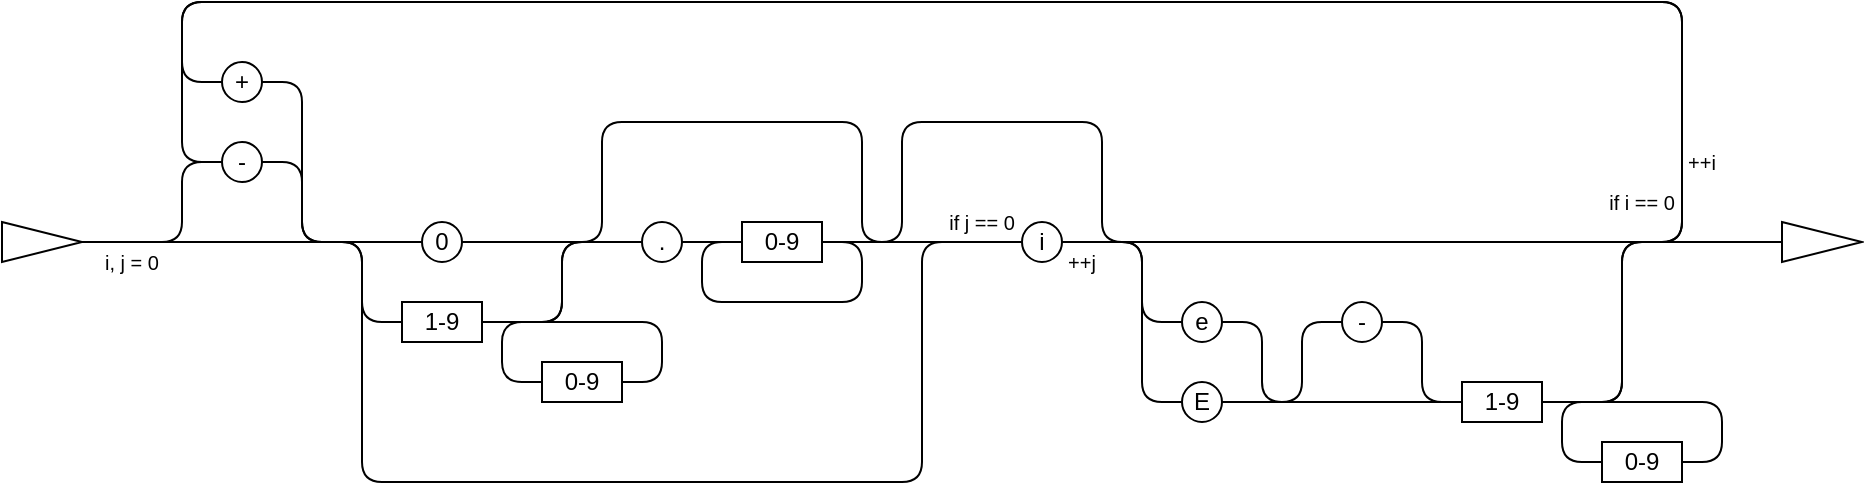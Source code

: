 <mxfile version="13.1.14" type="device"><diagram id="cxjlSDQT59lPug2cu2la" name="Page-1"><mxGraphModel dx="2048" dy="1955" grid="1" gridSize="10" guides="0" tooltips="1" connect="1" arrows="1" fold="1" page="1" pageScale="1" pageWidth="827" pageHeight="1169" math="0" shadow="0"><root><mxCell id="0"/><mxCell id="1" parent="0"/><mxCell id="A0cRFbx11KRi6quCACkU-6" value="" style="endArrow=none;html=1;entryX=0;entryY=0.5;entryDx=0;entryDy=0;" edge="1" parent="1" target="A0cRFbx11KRi6quCACkU-36"><mxGeometry width="50" height="50" relative="1" as="geometry"><mxPoint x="40" y="80" as="sourcePoint"/><mxPoint x="160" y="80" as="targetPoint"/></mxGeometry></mxCell><mxCell id="A0cRFbx11KRi6quCACkU-10" value="-" style="ellipse;whiteSpace=wrap;html=1;aspect=fixed;" vertex="1" parent="1"><mxGeometry x="70" y="30" width="20" height="20" as="geometry"/></mxCell><mxCell id="A0cRFbx11KRi6quCACkU-17" value="1-9" style="rounded=0;whiteSpace=wrap;html=1;" vertex="1" parent="1"><mxGeometry x="160" y="110" width="40" height="20" as="geometry"/></mxCell><mxCell id="A0cRFbx11KRi6quCACkU-18" value="" style="endArrow=none;html=1;exitX=0;exitY=0.5;exitDx=0;exitDy=0;entryX=1;entryY=0.5;entryDx=0;entryDy=0;" edge="1" parent="1" source="A0cRFbx11KRi6quCACkU-10" target="A0cRFbx11KRi6quCACkU-73"><mxGeometry width="50" height="50" relative="1" as="geometry"><mxPoint x="120" y="170" as="sourcePoint"/><mxPoint x="20" y="90" as="targetPoint"/><Array as="points"><mxPoint x="50" y="40"/><mxPoint x="50" y="80"/></Array></mxGeometry></mxCell><mxCell id="A0cRFbx11KRi6quCACkU-25" value="" style="endArrow=none;html=1;exitX=1;exitY=0.5;exitDx=0;exitDy=0;entryX=0;entryY=0.5;entryDx=0;entryDy=0;" edge="1" parent="1" source="A0cRFbx11KRi6quCACkU-10" target="A0cRFbx11KRi6quCACkU-36"><mxGeometry width="50" height="50" relative="1" as="geometry"><mxPoint x="200" y="160" as="sourcePoint"/><mxPoint x="130" y="80" as="targetPoint"/><Array as="points"><mxPoint x="110" y="40"/><mxPoint x="110" y="80"/></Array></mxGeometry></mxCell><mxCell id="A0cRFbx11KRi6quCACkU-27" value="" style="endArrow=none;html=1;exitX=0;exitY=0.5;exitDx=0;exitDy=0;entryX=1;entryY=0.5;entryDx=0;entryDy=0;" edge="1" parent="1" source="A0cRFbx11KRi6quCACkU-17" target="A0cRFbx11KRi6quCACkU-73"><mxGeometry width="50" height="50" relative="1" as="geometry"><mxPoint x="200" y="140" as="sourcePoint"/><mxPoint x="-10" y="100" as="targetPoint"/><Array as="points"><mxPoint x="140" y="120"/><mxPoint x="140" y="80"/></Array></mxGeometry></mxCell><mxCell id="A0cRFbx11KRi6quCACkU-29" value="" style="endArrow=none;html=1;exitX=1;exitY=0.5;exitDx=0;exitDy=0;entryX=0;entryY=0.5;entryDx=0;entryDy=0;" edge="1" parent="1" source="A0cRFbx11KRi6quCACkU-17" target="A0cRFbx11KRi6quCACkU-40"><mxGeometry width="50" height="50" relative="1" as="geometry"><mxPoint x="260" y="120" as="sourcePoint"/><mxPoint x="260" y="80" as="targetPoint"/><Array as="points"><mxPoint x="240" y="120"/><mxPoint x="240" y="80"/></Array></mxGeometry></mxCell><mxCell id="A0cRFbx11KRi6quCACkU-30" value="0-9" style="rounded=0;whiteSpace=wrap;html=1;" vertex="1" parent="1"><mxGeometry x="230" y="140" width="40" height="20" as="geometry"/></mxCell><mxCell id="A0cRFbx11KRi6quCACkU-31" value="" style="endArrow=none;html=1;exitX=1;exitY=0.5;exitDx=0;exitDy=0;entryX=1;entryY=0.5;entryDx=0;entryDy=0;" edge="1" parent="1" source="A0cRFbx11KRi6quCACkU-17" target="A0cRFbx11KRi6quCACkU-30"><mxGeometry width="50" height="50" relative="1" as="geometry"><mxPoint x="260" y="130" as="sourcePoint"/><mxPoint x="310" y="90" as="targetPoint"/><Array as="points"><mxPoint x="290" y="120"/><mxPoint x="290" y="150"/></Array></mxGeometry></mxCell><mxCell id="A0cRFbx11KRi6quCACkU-32" value="" style="endArrow=none;html=1;exitX=0;exitY=0.5;exitDx=0;exitDy=0;entryX=0;entryY=0.5;entryDx=0;entryDy=0;" edge="1" parent="1" source="A0cRFbx11KRi6quCACkU-30" target="A0cRFbx11KRi6quCACkU-40"><mxGeometry width="50" height="50" relative="1" as="geometry"><mxPoint x="210" y="130.0" as="sourcePoint"/><mxPoint x="260" y="80" as="targetPoint"/><Array as="points"><mxPoint x="210" y="150"/><mxPoint x="210" y="120"/><mxPoint x="240" y="120"/><mxPoint x="240" y="80"/></Array></mxGeometry></mxCell><mxCell id="A0cRFbx11KRi6quCACkU-36" value="0" style="ellipse;whiteSpace=wrap;html=1;aspect=fixed;" vertex="1" parent="1"><mxGeometry x="170" y="70" width="20" height="20" as="geometry"/></mxCell><mxCell id="A0cRFbx11KRi6quCACkU-39" value="" style="endArrow=none;html=1;exitX=1;exitY=0.5;exitDx=0;exitDy=0;entryX=0;entryY=0.5;entryDx=0;entryDy=0;" edge="1" parent="1" source="A0cRFbx11KRi6quCACkU-36" target="A0cRFbx11KRi6quCACkU-40"><mxGeometry width="50" height="50" relative="1" as="geometry"><mxPoint x="180" y="40" as="sourcePoint"/><mxPoint x="380" y="50" as="targetPoint"/></mxGeometry></mxCell><mxCell id="A0cRFbx11KRi6quCACkU-40" value="." style="ellipse;whiteSpace=wrap;html=1;aspect=fixed;" vertex="1" parent="1"><mxGeometry x="280" y="70" width="20" height="20" as="geometry"/></mxCell><mxCell id="A0cRFbx11KRi6quCACkU-44" value="0-9" style="rounded=0;whiteSpace=wrap;html=1;" vertex="1" parent="1"><mxGeometry x="330" y="70" width="40" height="20" as="geometry"/></mxCell><mxCell id="A0cRFbx11KRi6quCACkU-46" value="" style="endArrow=none;html=1;exitX=1;exitY=0.5;exitDx=0;exitDy=0;entryX=0;entryY=0.5;entryDx=0;entryDy=0;" edge="1" parent="1" source="A0cRFbx11KRi6quCACkU-40" target="A0cRFbx11KRi6quCACkU-44"><mxGeometry width="50" height="50" relative="1" as="geometry"><mxPoint x="280" y="80" as="sourcePoint"/><mxPoint x="460" y="90" as="targetPoint"/><Array as="points"/></mxGeometry></mxCell><mxCell id="A0cRFbx11KRi6quCACkU-48" value="" style="endArrow=none;html=1;exitX=1;exitY=0.5;exitDx=0;exitDy=0;entryX=0;entryY=0.5;entryDx=0;entryDy=0;" edge="1" parent="1" source="A0cRFbx11KRi6quCACkU-36" target="A0cRFbx11KRi6quCACkU-87"><mxGeometry width="50" height="50" relative="1" as="geometry"><mxPoint x="210" y="60" as="sourcePoint"/><mxPoint x="500" y="80" as="targetPoint"/><Array as="points"><mxPoint x="260" y="80"/><mxPoint x="260" y="20"/><mxPoint x="390" y="20"/><mxPoint x="390" y="80"/><mxPoint x="420" y="80"/></Array></mxGeometry></mxCell><mxCell id="A0cRFbx11KRi6quCACkU-50" value="" style="endArrow=none;html=1;entryX=1;entryY=0.5;entryDx=0;entryDy=0;exitX=0;exitY=0.5;exitDx=0;exitDy=0;" edge="1" parent="1" source="A0cRFbx11KRi6quCACkU-44" target="A0cRFbx11KRi6quCACkU-44"><mxGeometry width="50" height="50" relative="1" as="geometry"><mxPoint x="330" y="100" as="sourcePoint"/><mxPoint x="380" y="50" as="targetPoint"/><Array as="points"><mxPoint x="310" y="80"/><mxPoint x="310" y="110"/><mxPoint x="350" y="110"/><mxPoint x="390" y="110"/><mxPoint x="390" y="80"/></Array></mxGeometry></mxCell><mxCell id="A0cRFbx11KRi6quCACkU-55" value="" style="endArrow=none;html=1;exitX=1;exitY=0.5;exitDx=0;exitDy=0;entryX=0;entryY=0.5;entryDx=0;entryDy=0;" edge="1" parent="1" source="A0cRFbx11KRi6quCACkU-44" target="A0cRFbx11KRi6quCACkU-79"><mxGeometry width="50" height="50" relative="1" as="geometry"><mxPoint x="360" y="80" as="sourcePoint"/><mxPoint x="520" y="60" as="targetPoint"/><Array as="points"><mxPoint x="410" y="80"/><mxPoint x="410" y="20"/><mxPoint x="510" y="20"/><mxPoint x="510" y="80"/></Array></mxGeometry></mxCell><mxCell id="A0cRFbx11KRi6quCACkU-57" value="" style="endArrow=none;html=1;entryX=0;entryY=0.5;entryDx=0;entryDy=0;exitX=1;exitY=0.5;exitDx=0;exitDy=0;" edge="1" parent="1" source="A0cRFbx11KRi6quCACkU-87" target="A0cRFbx11KRi6quCACkU-79"><mxGeometry width="50" height="50" relative="1" as="geometry"><mxPoint x="610" y="120" as="sourcePoint"/><mxPoint x="500" y="120" as="targetPoint"/><Array as="points"/></mxGeometry></mxCell><mxCell id="A0cRFbx11KRi6quCACkU-58" value="" style="endArrow=none;html=1;entryX=0;entryY=0.5;entryDx=0;entryDy=0;exitX=1;exitY=0.5;exitDx=0;exitDy=0;" edge="1" parent="1" source="A0cRFbx11KRi6quCACkU-87" target="A0cRFbx11KRi6quCACkU-75"><mxGeometry width="50" height="50" relative="1" as="geometry"><mxPoint x="570" y="10" as="sourcePoint"/><mxPoint x="500" y="80" as="targetPoint"/><Array as="points"><mxPoint x="800" y="80"/><mxPoint x="800" y="-40"/><mxPoint x="50" y="-40"/><mxPoint x="50"/></Array></mxGeometry></mxCell><mxCell id="A0cRFbx11KRi6quCACkU-65" value="" style="endArrow=none;html=1;entryX=0;entryY=0.5;entryDx=0;entryDy=0;exitX=1;exitY=0.5;exitDx=0;exitDy=0;" edge="1" parent="1" source="A0cRFbx11KRi6quCACkU-87" target="A0cRFbx11KRi6quCACkU-10"><mxGeometry width="50" height="50" relative="1" as="geometry"><mxPoint x="570" y="50" as="sourcePoint"/><mxPoint x="80" y="80" as="targetPoint"/><Array as="points"><mxPoint x="800" y="80"/><mxPoint x="800" y="-40"/><mxPoint x="50" y="-40"/><mxPoint x="50" y="40"/></Array></mxGeometry></mxCell><mxCell id="A0cRFbx11KRi6quCACkU-73" value="" style="triangle;whiteSpace=wrap;html=1;" vertex="1" parent="1"><mxGeometry x="-40" y="70" width="40" height="20" as="geometry"/></mxCell><mxCell id="A0cRFbx11KRi6quCACkU-75" value="+" style="ellipse;whiteSpace=wrap;html=1;aspect=fixed;" vertex="1" parent="1"><mxGeometry x="70" y="-10" width="20" height="20" as="geometry"/></mxCell><mxCell id="A0cRFbx11KRi6quCACkU-78" value="" style="endArrow=none;html=1;exitX=1;exitY=0.5;exitDx=0;exitDy=0;entryX=0;entryY=0.5;entryDx=0;entryDy=0;" edge="1" parent="1" source="A0cRFbx11KRi6quCACkU-75" target="A0cRFbx11KRi6quCACkU-36"><mxGeometry width="50" height="50" relative="1" as="geometry"><mxPoint x="180" y="20" as="sourcePoint"/><mxPoint x="230" y="-30" as="targetPoint"/><Array as="points"><mxPoint x="110"/><mxPoint x="110" y="80"/></Array></mxGeometry></mxCell><mxCell id="A0cRFbx11KRi6quCACkU-79" value="" style="triangle;whiteSpace=wrap;html=1;" vertex="1" parent="1"><mxGeometry x="850" y="70" width="40" height="20" as="geometry"/></mxCell><mxCell id="A0cRFbx11KRi6quCACkU-80" value="if i == 0" style="text;html=1;strokeColor=none;fillColor=none;align=center;verticalAlign=middle;whiteSpace=wrap;rounded=0;fontSize=10;" vertex="1" parent="1"><mxGeometry x="760" y="50" width="40" height="20" as="geometry"/></mxCell><mxCell id="A0cRFbx11KRi6quCACkU-81" value="++i" style="text;html=1;strokeColor=none;fillColor=none;align=center;verticalAlign=middle;whiteSpace=wrap;rounded=0;fontSize=10;" vertex="1" parent="1"><mxGeometry x="800" y="30" width="20" height="20" as="geometry"/></mxCell><mxCell id="A0cRFbx11KRi6quCACkU-82" value="if j == 0" style="text;html=1;strokeColor=none;fillColor=none;align=center;verticalAlign=middle;whiteSpace=wrap;rounded=0;fontSize=10;" vertex="1" parent="1"><mxGeometry x="430" y="60" width="40" height="20" as="geometry"/></mxCell><mxCell id="A0cRFbx11KRi6quCACkU-85" value="++j" style="text;html=1;strokeColor=none;fillColor=none;align=center;verticalAlign=middle;whiteSpace=wrap;rounded=0;fontSize=10;" vertex="1" parent="1"><mxGeometry x="490" y="80" width="20" height="20" as="geometry"/></mxCell><mxCell id="A0cRFbx11KRi6quCACkU-86" value="" style="endArrow=none;html=1;fontSize=10;exitX=1;exitY=0.5;exitDx=0;exitDy=0;entryX=0;entryY=0.5;entryDx=0;entryDy=0;" edge="1" parent="1" source="A0cRFbx11KRi6quCACkU-73" target="A0cRFbx11KRi6quCACkU-87"><mxGeometry width="50" height="50" relative="1" as="geometry"><mxPoint x="230" y="130" as="sourcePoint"/><mxPoint x="440" y="100" as="targetPoint"/><Array as="points"><mxPoint x="140" y="80"/><mxPoint x="140" y="200"/><mxPoint x="420" y="200"/><mxPoint x="420" y="80"/></Array></mxGeometry></mxCell><mxCell id="A0cRFbx11KRi6quCACkU-87" value="i" style="ellipse;whiteSpace=wrap;html=1;aspect=fixed;" vertex="1" parent="1"><mxGeometry x="470" y="70" width="20" height="20" as="geometry"/></mxCell><mxCell id="A0cRFbx11KRi6quCACkU-88" value="" style="endArrow=none;html=1;fontSize=10;entryX=1;entryY=0.5;entryDx=0;entryDy=0;exitX=0;exitY=0.5;exitDx=0;exitDy=0;" edge="1" parent="1" source="A0cRFbx11KRi6quCACkU-87" target="A0cRFbx11KRi6quCACkU-44"><mxGeometry width="50" height="50" relative="1" as="geometry"><mxPoint x="280" y="90" as="sourcePoint"/><mxPoint x="330" y="40" as="targetPoint"/></mxGeometry></mxCell><mxCell id="A0cRFbx11KRi6quCACkU-93" value="i, j = 0" style="text;html=1;strokeColor=none;fillColor=none;align=center;verticalAlign=middle;whiteSpace=wrap;rounded=0;fontSize=10;" vertex="1" parent="1"><mxGeometry x="10" y="80" width="30" height="20" as="geometry"/></mxCell><mxCell id="A0cRFbx11KRi6quCACkU-99" value="e" style="ellipse;whiteSpace=wrap;html=1;aspect=fixed;" vertex="1" parent="1"><mxGeometry x="550" y="110" width="20" height="20" as="geometry"/></mxCell><mxCell id="A0cRFbx11KRi6quCACkU-100" value="E" style="ellipse;whiteSpace=wrap;html=1;aspect=fixed;" vertex="1" parent="1"><mxGeometry x="550" y="150" width="20" height="20" as="geometry"/></mxCell><mxCell id="A0cRFbx11KRi6quCACkU-102" value="" style="endArrow=none;html=1;entryX=0;entryY=0.5;entryDx=0;entryDy=0;exitX=1;exitY=0.5;exitDx=0;exitDy=0;" edge="1" parent="1" source="A0cRFbx11KRi6quCACkU-87" target="A0cRFbx11KRi6quCACkU-100"><mxGeometry width="50" height="50" relative="1" as="geometry"><mxPoint x="470" y="80" as="sourcePoint"/><mxPoint x="690" y="80" as="targetPoint"/><Array as="points"><mxPoint x="530" y="80"/><mxPoint x="530" y="160"/></Array></mxGeometry></mxCell><mxCell id="A0cRFbx11KRi6quCACkU-103" value="" style="endArrow=none;html=1;entryX=0;entryY=0.5;entryDx=0;entryDy=0;exitX=1;exitY=0.5;exitDx=0;exitDy=0;" edge="1" parent="1" source="A0cRFbx11KRi6quCACkU-87" target="A0cRFbx11KRi6quCACkU-99"><mxGeometry width="50" height="50" relative="1" as="geometry"><mxPoint x="470" y="80" as="sourcePoint"/><mxPoint x="690" y="80" as="targetPoint"/><Array as="points"><mxPoint x="530" y="80"/><mxPoint x="530" y="120"/></Array></mxGeometry></mxCell><mxCell id="A0cRFbx11KRi6quCACkU-106" value="-" style="ellipse;whiteSpace=wrap;html=1;aspect=fixed;" vertex="1" parent="1"><mxGeometry x="630" y="110" width="20" height="20" as="geometry"/></mxCell><mxCell id="A0cRFbx11KRi6quCACkU-108" value="" style="endArrow=none;html=1;fontSize=10;entryX=1;entryY=0.5;entryDx=0;entryDy=0;exitX=0;exitY=0.5;exitDx=0;exitDy=0;" edge="1" parent="1" source="A0cRFbx11KRi6quCACkU-114" target="A0cRFbx11KRi6quCACkU-99"><mxGeometry width="50" height="50" relative="1" as="geometry"><mxPoint x="570" y="250" as="sourcePoint"/><mxPoint x="620" y="200" as="targetPoint"/><Array as="points"><mxPoint x="590" y="160"/><mxPoint x="590" y="120"/></Array></mxGeometry></mxCell><mxCell id="A0cRFbx11KRi6quCACkU-109" value="" style="endArrow=none;html=1;fontSize=10;entryX=1;entryY=0.5;entryDx=0;entryDy=0;" edge="1" parent="1" target="A0cRFbx11KRi6quCACkU-100"><mxGeometry width="50" height="50" relative="1" as="geometry"><mxPoint x="630" y="120" as="sourcePoint"/><mxPoint x="620" y="200" as="targetPoint"/><Array as="points"><mxPoint x="610" y="120"/><mxPoint x="610" y="160"/></Array></mxGeometry></mxCell><mxCell id="A0cRFbx11KRi6quCACkU-110" value="" style="endArrow=none;html=1;fontSize=10;entryX=1;entryY=0.5;entryDx=0;entryDy=0;exitX=0;exitY=0.5;exitDx=0;exitDy=0;" edge="1" parent="1" source="A0cRFbx11KRi6quCACkU-114" target="A0cRFbx11KRi6quCACkU-100"><mxGeometry width="50" height="50" relative="1" as="geometry"><mxPoint x="650" y="120" as="sourcePoint"/><mxPoint x="570" y="120" as="targetPoint"/><Array as="points"/></mxGeometry></mxCell><mxCell id="A0cRFbx11KRi6quCACkU-114" value="1-9" style="rounded=0;whiteSpace=wrap;html=1;" vertex="1" parent="1"><mxGeometry x="690" y="150" width="40" height="20" as="geometry"/></mxCell><mxCell id="A0cRFbx11KRi6quCACkU-115" value="0-9" style="rounded=0;whiteSpace=wrap;html=1;" vertex="1" parent="1"><mxGeometry x="760" y="180" width="40" height="20" as="geometry"/></mxCell><mxCell id="A0cRFbx11KRi6quCACkU-116" value="" style="endArrow=none;html=1;exitX=1;exitY=0.5;exitDx=0;exitDy=0;entryX=1;entryY=0.5;entryDx=0;entryDy=0;" edge="1" source="A0cRFbx11KRi6quCACkU-114" target="A0cRFbx11KRi6quCACkU-115" parent="1"><mxGeometry width="50" height="50" relative="1" as="geometry"><mxPoint x="770" y="170" as="sourcePoint"/><mxPoint x="820" y="130" as="targetPoint"/><Array as="points"><mxPoint x="820" y="160"/><mxPoint x="820" y="190"/></Array></mxGeometry></mxCell><mxCell id="A0cRFbx11KRi6quCACkU-118" value="" style="endArrow=none;html=1;fontSize=10;entryX=1;entryY=0.5;entryDx=0;entryDy=0;exitX=0;exitY=0.5;exitDx=0;exitDy=0;" edge="1" parent="1" source="A0cRFbx11KRi6quCACkU-114" target="A0cRFbx11KRi6quCACkU-106"><mxGeometry width="50" height="50" relative="1" as="geometry"><mxPoint x="650" y="120" as="sourcePoint"/><mxPoint x="570" y="120" as="targetPoint"/><Array as="points"><mxPoint x="670" y="160"/><mxPoint x="670" y="120"/></Array></mxGeometry></mxCell><mxCell id="A0cRFbx11KRi6quCACkU-125" value="" style="endArrow=none;html=1;fontSize=10;exitX=1;exitY=0.5;exitDx=0;exitDy=0;entryX=0;entryY=0.5;entryDx=0;entryDy=0;" edge="1" parent="1" source="A0cRFbx11KRi6quCACkU-114" target="A0cRFbx11KRi6quCACkU-79"><mxGeometry width="50" height="50" relative="1" as="geometry"><mxPoint x="660" y="110" as="sourcePoint"/><mxPoint x="710" y="60" as="targetPoint"/><Array as="points"><mxPoint x="770" y="160"/><mxPoint x="770" y="80"/></Array></mxGeometry></mxCell><mxCell id="A0cRFbx11KRi6quCACkU-126" value="" style="endArrow=none;html=1;fontSize=10;exitX=0;exitY=0.5;exitDx=0;exitDy=0;entryX=0;entryY=0.5;entryDx=0;entryDy=0;" edge="1" parent="1" source="A0cRFbx11KRi6quCACkU-115" target="A0cRFbx11KRi6quCACkU-79"><mxGeometry width="50" height="50" relative="1" as="geometry"><mxPoint x="660" y="190" as="sourcePoint"/><mxPoint x="710" y="140" as="targetPoint"/><Array as="points"><mxPoint x="740" y="190"/><mxPoint x="740" y="160"/><mxPoint x="770" y="160"/><mxPoint x="770" y="80"/></Array></mxGeometry></mxCell></root></mxGraphModel></diagram></mxfile>